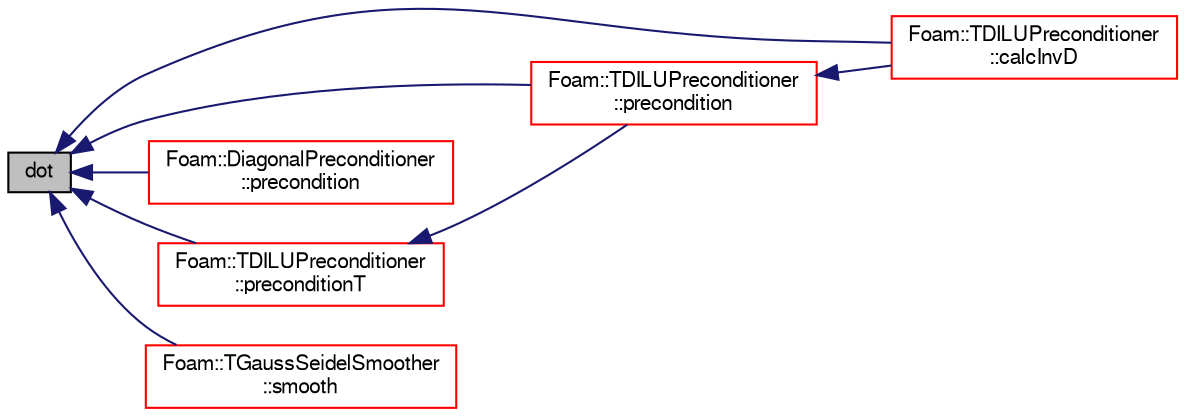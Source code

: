 digraph "dot"
{
  bgcolor="transparent";
  edge [fontname="FreeSans",fontsize="10",labelfontname="FreeSans",labelfontsize="10"];
  node [fontname="FreeSans",fontsize="10",shape=record];
  rankdir="LR";
  Node3384 [label="dot",height=0.2,width=0.4,color="black", fillcolor="grey75", style="filled", fontcolor="black"];
  Node3384 -> Node3385 [dir="back",color="midnightblue",fontsize="10",style="solid",fontname="FreeSans"];
  Node3385 [label="Foam::TDILUPreconditioner\l::calcInvD",height=0.2,width=0.4,color="red",URL="$a26818.html#a4285bbd6c558576051d236d84b20d26d",tooltip="Calculate the reciprocal of the preconditioned diagonal. "];
  Node3384 -> Node3388 [dir="back",color="midnightblue",fontsize="10",style="solid",fontname="FreeSans"];
  Node3388 [label="Foam::TDILUPreconditioner\l::precondition",height=0.2,width=0.4,color="red",URL="$a26818.html#a51b8ec42b9f4cc74daa82035fcab5397",tooltip="Return wA the preconditioned form of residual rA. "];
  Node3388 -> Node3385 [dir="back",color="midnightblue",fontsize="10",style="solid",fontname="FreeSans"];
  Node3384 -> Node3389 [dir="back",color="midnightblue",fontsize="10",style="solid",fontname="FreeSans"];
  Node3389 [label="Foam::DiagonalPreconditioner\l::precondition",height=0.2,width=0.4,color="red",URL="$a26814.html#a51b8ec42b9f4cc74daa82035fcab5397",tooltip="Return wA the preconditioned form of residual rA. "];
  Node3384 -> Node3393 [dir="back",color="midnightblue",fontsize="10",style="solid",fontname="FreeSans"];
  Node3393 [label="Foam::TDILUPreconditioner\l::preconditionT",height=0.2,width=0.4,color="red",URL="$a26818.html#acb64101c9e87eae483101f0dd0b967cd",tooltip="Return wT the transpose-matrix preconditioned form of. "];
  Node3393 -> Node3388 [dir="back",color="midnightblue",fontsize="10",style="solid",fontname="FreeSans"];
  Node3384 -> Node3394 [dir="back",color="midnightblue",fontsize="10",style="solid",fontname="FreeSans"];
  Node3394 [label="Foam::TGaussSeidelSmoother\l::smooth",height=0.2,width=0.4,color="red",URL="$a26826.html#a2727a700fb0cafd8fb6b7e04f558fca7",tooltip="Smooth for the given number of sweeps. "];
}

